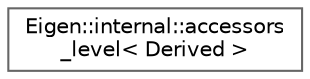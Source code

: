 digraph "Graphical Class Hierarchy"
{
 // LATEX_PDF_SIZE
  bgcolor="transparent";
  edge [fontname=Helvetica,fontsize=10,labelfontname=Helvetica,labelfontsize=10];
  node [fontname=Helvetica,fontsize=10,shape=box,height=0.2,width=0.4];
  rankdir="LR";
  Node0 [id="Node000000",label="Eigen::internal::accessors\l_level\< Derived \>",height=0.2,width=0.4,color="grey40", fillcolor="white", style="filled",URL="$structEigen_1_1internal_1_1accessors__level.html",tooltip=" "];
}
